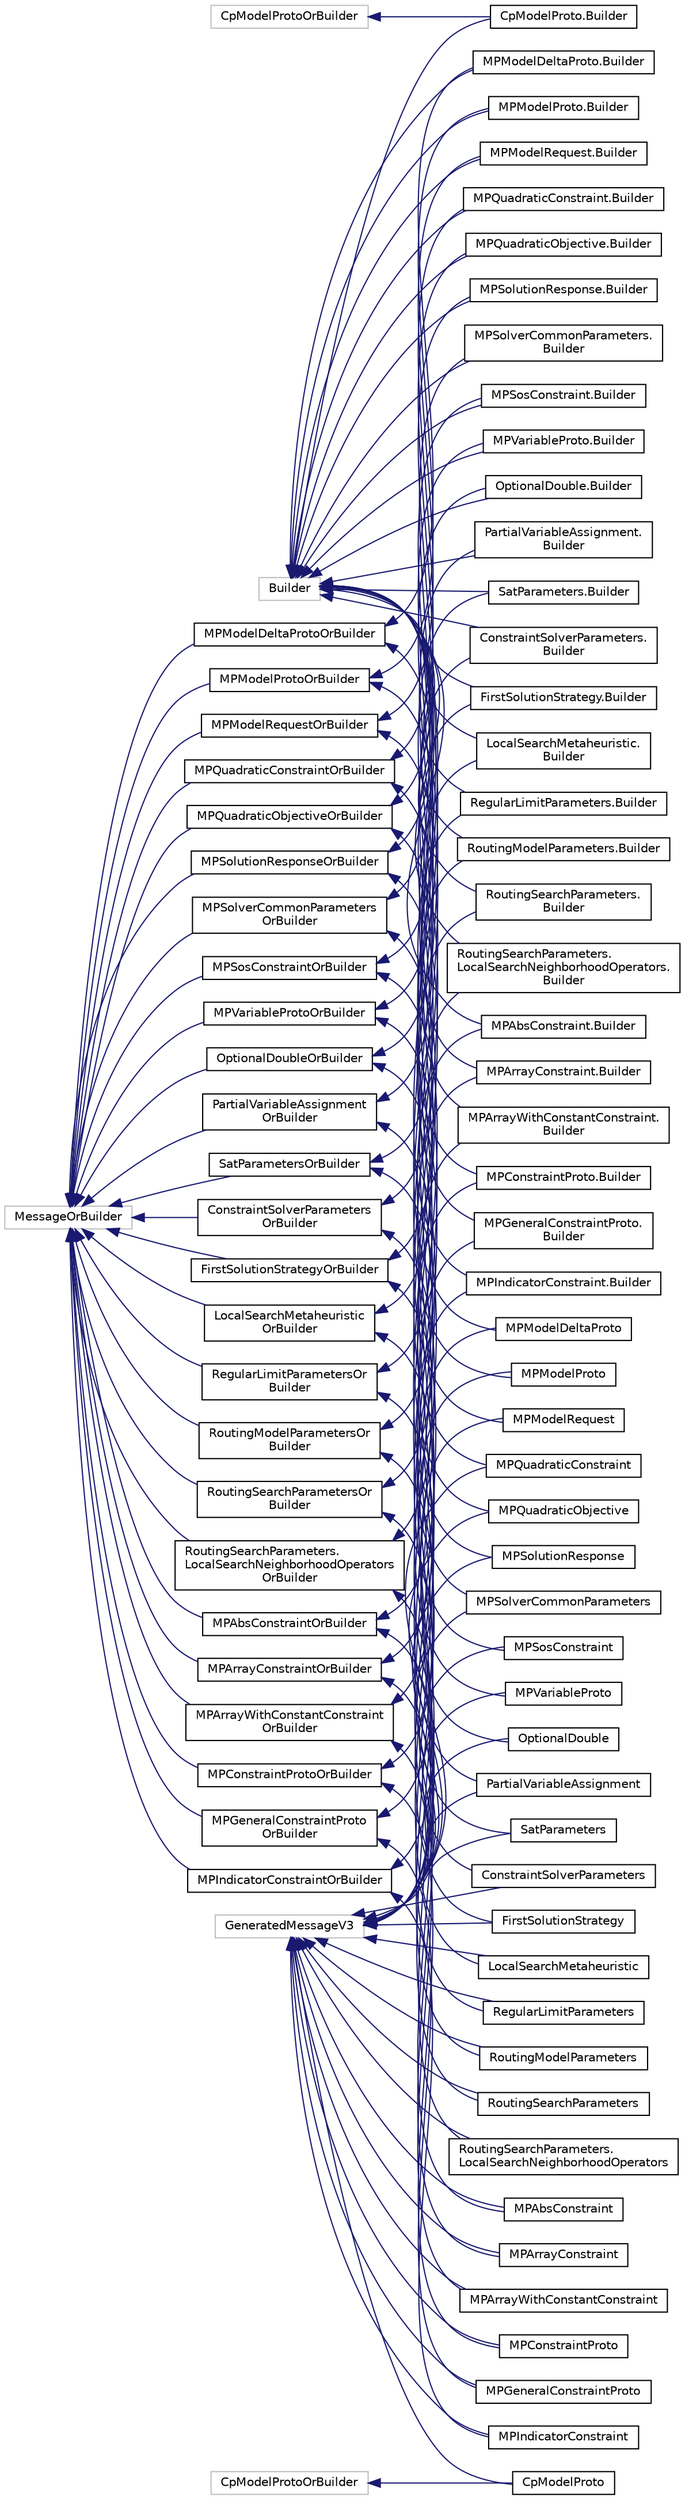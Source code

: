 digraph "Graphical Class Hierarchy"
{
 // LATEX_PDF_SIZE
  edge [fontname="Helvetica",fontsize="10",labelfontname="Helvetica",labelfontsize="10"];
  node [fontname="Helvetica",fontsize="10",shape=record];
  rankdir="LR";
  Node170 [label="Builder",height=0.2,width=0.4,color="grey75", fillcolor="white", style="filled",tooltip=" "];
  Node170 -> Node2 [dir="back",color="midnightblue",fontsize="10",style="solid",fontname="Helvetica"];
  Node2 [label="ConstraintSolverParameters.\lBuilder",height=0.2,width=0.4,color="black", fillcolor="white", style="filled",URL="$classcom_1_1google_1_1ortools_1_1constraintsolver_1_1ConstraintSolverParameters_1_1Builder.html",tooltip=" "];
  Node170 -> Node65 [dir="back",color="midnightblue",fontsize="10",style="solid",fontname="Helvetica"];
  Node65 [label="FirstSolutionStrategy.Builder",height=0.2,width=0.4,color="black", fillcolor="white", style="filled",URL="$classcom_1_1google_1_1ortools_1_1constraintsolver_1_1FirstSolutionStrategy_1_1Builder.html",tooltip=" "];
  Node170 -> Node68 [dir="back",color="midnightblue",fontsize="10",style="solid",fontname="Helvetica"];
  Node68 [label="LocalSearchMetaheuristic.\lBuilder",height=0.2,width=0.4,color="black", fillcolor="white", style="filled",URL="$classcom_1_1google_1_1ortools_1_1constraintsolver_1_1LocalSearchMetaheuristic_1_1Builder.html",tooltip=" "];
  Node170 -> Node71 [dir="back",color="midnightblue",fontsize="10",style="solid",fontname="Helvetica"];
  Node71 [label="RegularLimitParameters.Builder",height=0.2,width=0.4,color="black", fillcolor="white", style="filled",URL="$classcom_1_1google_1_1ortools_1_1constraintsolver_1_1RegularLimitParameters_1_1Builder.html",tooltip=" "];
  Node170 -> Node74 [dir="back",color="midnightblue",fontsize="10",style="solid",fontname="Helvetica"];
  Node74 [label="RoutingModelParameters.Builder",height=0.2,width=0.4,color="black", fillcolor="white", style="filled",URL="$classcom_1_1google_1_1ortools_1_1constraintsolver_1_1RoutingModelParameters_1_1Builder.html",tooltip=" "];
  Node170 -> Node80 [dir="back",color="midnightblue",fontsize="10",style="solid",fontname="Helvetica"];
  Node80 [label="RoutingSearchParameters.\lBuilder",height=0.2,width=0.4,color="black", fillcolor="white", style="filled",URL="$classcom_1_1google_1_1ortools_1_1constraintsolver_1_1RoutingSearchParameters_1_1Builder.html",tooltip=" "];
  Node170 -> Node77 [dir="back",color="midnightblue",fontsize="10",style="solid",fontname="Helvetica"];
  Node77 [label="RoutingSearchParameters.\lLocalSearchNeighborhoodOperators.\lBuilder",height=0.2,width=0.4,color="black", fillcolor="white", style="filled",URL="$classcom_1_1google_1_1ortools_1_1constraintsolver_1_1RoutingSearchParameters_1_1LocalSearchNeighborhoodOperators_1_1Builder.html",tooltip=" "];
  Node170 -> Node83 [dir="back",color="midnightblue",fontsize="10",style="solid",fontname="Helvetica"];
  Node83 [label="MPAbsConstraint.Builder",height=0.2,width=0.4,color="black", fillcolor="white", style="filled",URL="$classcom_1_1google_1_1ortools_1_1linearsolver_1_1MPAbsConstraint_1_1Builder.html",tooltip=" "];
  Node170 -> Node86 [dir="back",color="midnightblue",fontsize="10",style="solid",fontname="Helvetica"];
  Node86 [label="MPArrayConstraint.Builder",height=0.2,width=0.4,color="black", fillcolor="white", style="filled",URL="$classcom_1_1google_1_1ortools_1_1linearsolver_1_1MPArrayConstraint_1_1Builder.html",tooltip=" "];
  Node170 -> Node89 [dir="back",color="midnightblue",fontsize="10",style="solid",fontname="Helvetica"];
  Node89 [label="MPArrayWithConstantConstraint.\lBuilder",height=0.2,width=0.4,color="black", fillcolor="white", style="filled",URL="$classcom_1_1google_1_1ortools_1_1linearsolver_1_1MPArrayWithConstantConstraint_1_1Builder.html",tooltip=" "];
  Node170 -> Node92 [dir="back",color="midnightblue",fontsize="10",style="solid",fontname="Helvetica"];
  Node92 [label="MPConstraintProto.Builder",height=0.2,width=0.4,color="black", fillcolor="white", style="filled",URL="$classcom_1_1google_1_1ortools_1_1linearsolver_1_1MPConstraintProto_1_1Builder.html",tooltip=" "];
  Node170 -> Node95 [dir="back",color="midnightblue",fontsize="10",style="solid",fontname="Helvetica"];
  Node95 [label="MPGeneralConstraintProto.\lBuilder",height=0.2,width=0.4,color="black", fillcolor="white", style="filled",URL="$classcom_1_1google_1_1ortools_1_1linearsolver_1_1MPGeneralConstraintProto_1_1Builder.html",tooltip=" "];
  Node170 -> Node98 [dir="back",color="midnightblue",fontsize="10",style="solid",fontname="Helvetica"];
  Node98 [label="MPIndicatorConstraint.Builder",height=0.2,width=0.4,color="black", fillcolor="white", style="filled",URL="$classcom_1_1google_1_1ortools_1_1linearsolver_1_1MPIndicatorConstraint_1_1Builder.html",tooltip=" "];
  Node170 -> Node101 [dir="back",color="midnightblue",fontsize="10",style="solid",fontname="Helvetica"];
  Node101 [label="MPModelDeltaProto.Builder",height=0.2,width=0.4,color="black", fillcolor="white", style="filled",URL="$classcom_1_1google_1_1ortools_1_1linearsolver_1_1MPModelDeltaProto_1_1Builder.html",tooltip=" "];
  Node170 -> Node104 [dir="back",color="midnightblue",fontsize="10",style="solid",fontname="Helvetica"];
  Node104 [label="MPModelProto.Builder",height=0.2,width=0.4,color="black", fillcolor="white", style="filled",URL="$classcom_1_1google_1_1ortools_1_1linearsolver_1_1MPModelProto_1_1Builder.html",tooltip=" "];
  Node170 -> Node107 [dir="back",color="midnightblue",fontsize="10",style="solid",fontname="Helvetica"];
  Node107 [label="MPModelRequest.Builder",height=0.2,width=0.4,color="black", fillcolor="white", style="filled",URL="$classcom_1_1google_1_1ortools_1_1linearsolver_1_1MPModelRequest_1_1Builder.html",tooltip=" "];
  Node170 -> Node110 [dir="back",color="midnightblue",fontsize="10",style="solid",fontname="Helvetica"];
  Node110 [label="MPQuadraticConstraint.Builder",height=0.2,width=0.4,color="black", fillcolor="white", style="filled",URL="$classcom_1_1google_1_1ortools_1_1linearsolver_1_1MPQuadraticConstraint_1_1Builder.html",tooltip=" "];
  Node170 -> Node113 [dir="back",color="midnightblue",fontsize="10",style="solid",fontname="Helvetica"];
  Node113 [label="MPQuadraticObjective.Builder",height=0.2,width=0.4,color="black", fillcolor="white", style="filled",URL="$classcom_1_1google_1_1ortools_1_1linearsolver_1_1MPQuadraticObjective_1_1Builder.html",tooltip=" "];
  Node170 -> Node116 [dir="back",color="midnightblue",fontsize="10",style="solid",fontname="Helvetica"];
  Node116 [label="MPSolutionResponse.Builder",height=0.2,width=0.4,color="black", fillcolor="white", style="filled",URL="$classcom_1_1google_1_1ortools_1_1linearsolver_1_1MPSolutionResponse_1_1Builder.html",tooltip="Protobuf type."];
  Node170 -> Node119 [dir="back",color="midnightblue",fontsize="10",style="solid",fontname="Helvetica"];
  Node119 [label="MPSolverCommonParameters.\lBuilder",height=0.2,width=0.4,color="black", fillcolor="white", style="filled",URL="$classcom_1_1google_1_1ortools_1_1linearsolver_1_1MPSolverCommonParameters_1_1Builder.html",tooltip=" "];
  Node170 -> Node122 [dir="back",color="midnightblue",fontsize="10",style="solid",fontname="Helvetica"];
  Node122 [label="MPSosConstraint.Builder",height=0.2,width=0.4,color="black", fillcolor="white", style="filled",URL="$classcom_1_1google_1_1ortools_1_1linearsolver_1_1MPSosConstraint_1_1Builder.html",tooltip=" "];
  Node170 -> Node125 [dir="back",color="midnightblue",fontsize="10",style="solid",fontname="Helvetica"];
  Node125 [label="MPVariableProto.Builder",height=0.2,width=0.4,color="black", fillcolor="white", style="filled",URL="$classcom_1_1google_1_1ortools_1_1linearsolver_1_1MPVariableProto_1_1Builder.html",tooltip=" "];
  Node170 -> Node128 [dir="back",color="midnightblue",fontsize="10",style="solid",fontname="Helvetica"];
  Node128 [label="OptionalDouble.Builder",height=0.2,width=0.4,color="black", fillcolor="white", style="filled",URL="$classcom_1_1google_1_1ortools_1_1linearsolver_1_1OptionalDouble_1_1Builder.html",tooltip=" "];
  Node170 -> Node131 [dir="back",color="midnightblue",fontsize="10",style="solid",fontname="Helvetica"];
  Node131 [label="PartialVariableAssignment.\lBuilder",height=0.2,width=0.4,color="black", fillcolor="white", style="filled",URL="$classcom_1_1google_1_1ortools_1_1linearsolver_1_1PartialVariableAssignment_1_1Builder.html",tooltip=" "];
  Node170 -> Node166 [dir="back",color="midnightblue",fontsize="10",style="solid",fontname="Helvetica"];
  Node166 [label="CpModelProto.Builder",height=0.2,width=0.4,color="black", fillcolor="white", style="filled",URL="$classcom_1_1google_1_1ortools_1_1sat_1_1CpModelProto_1_1Builder.html",tooltip=" "];
  Node170 -> Node134 [dir="back",color="midnightblue",fontsize="10",style="solid",fontname="Helvetica"];
  Node134 [label="SatParameters.Builder",height=0.2,width=0.4,color="black", fillcolor="white", style="filled",URL="$classcom_1_1google_1_1ortools_1_1sat_1_1SatParameters_1_1Builder.html",tooltip=" "];
  Node167 [label="CpModelProtoOrBuilder",height=0.2,width=0.4,color="grey75", fillcolor="white", style="filled",tooltip=" "];
  Node167 -> Node157 [dir="back",color="midnightblue",fontsize="10",style="solid",fontname="Helvetica"];
  Node157 [label="CpModelProto",height=0.2,width=0.4,color="black", fillcolor="white", style="filled",URL="$classcom_1_1google_1_1ortools_1_1sat_1_1CpModelProto.html",tooltip=" "];
  Node165 [label="CpModelProtoOrBuilder",height=0.2,width=0.4,color="grey75", fillcolor="white", style="filled",tooltip=" "];
  Node165 -> Node166 [dir="back",color="midnightblue",fontsize="10",style="solid",fontname="Helvetica"];
  Node156 [label="GeneratedMessageV3",height=0.2,width=0.4,color="grey75", fillcolor="white", style="filled",tooltip=" "];
  Node156 -> Node1 [dir="back",color="midnightblue",fontsize="10",style="solid",fontname="Helvetica"];
  Node1 [label="ConstraintSolverParameters",height=0.2,width=0.4,color="black", fillcolor="white", style="filled",URL="$classcom_1_1google_1_1ortools_1_1constraintsolver_1_1ConstraintSolverParameters.html",tooltip=" "];
  Node156 -> Node64 [dir="back",color="midnightblue",fontsize="10",style="solid",fontname="Helvetica"];
  Node64 [label="FirstSolutionStrategy",height=0.2,width=0.4,color="black", fillcolor="white", style="filled",URL="$classcom_1_1google_1_1ortools_1_1constraintsolver_1_1FirstSolutionStrategy.html",tooltip=" "];
  Node156 -> Node67 [dir="back",color="midnightblue",fontsize="10",style="solid",fontname="Helvetica"];
  Node67 [label="LocalSearchMetaheuristic",height=0.2,width=0.4,color="black", fillcolor="white", style="filled",URL="$classcom_1_1google_1_1ortools_1_1constraintsolver_1_1LocalSearchMetaheuristic.html",tooltip=" "];
  Node156 -> Node70 [dir="back",color="midnightblue",fontsize="10",style="solid",fontname="Helvetica"];
  Node70 [label="RegularLimitParameters",height=0.2,width=0.4,color="black", fillcolor="white", style="filled",URL="$classcom_1_1google_1_1ortools_1_1constraintsolver_1_1RegularLimitParameters.html",tooltip=" "];
  Node156 -> Node73 [dir="back",color="midnightblue",fontsize="10",style="solid",fontname="Helvetica"];
  Node73 [label="RoutingModelParameters",height=0.2,width=0.4,color="black", fillcolor="white", style="filled",URL="$classcom_1_1google_1_1ortools_1_1constraintsolver_1_1RoutingModelParameters.html",tooltip=" "];
  Node156 -> Node79 [dir="back",color="midnightblue",fontsize="10",style="solid",fontname="Helvetica"];
  Node79 [label="RoutingSearchParameters",height=0.2,width=0.4,color="black", fillcolor="white", style="filled",URL="$classcom_1_1google_1_1ortools_1_1constraintsolver_1_1RoutingSearchParameters.html",tooltip=" "];
  Node156 -> Node76 [dir="back",color="midnightblue",fontsize="10",style="solid",fontname="Helvetica"];
  Node76 [label="RoutingSearchParameters.\lLocalSearchNeighborhoodOperators",height=0.2,width=0.4,color="black", fillcolor="white", style="filled",URL="$classcom_1_1google_1_1ortools_1_1constraintsolver_1_1RoutingSearchParameters_1_1LocalSearchNeighborhoodOperators.html",tooltip=" "];
  Node156 -> Node82 [dir="back",color="midnightblue",fontsize="10",style="solid",fontname="Helvetica"];
  Node82 [label="MPAbsConstraint",height=0.2,width=0.4,color="black", fillcolor="white", style="filled",URL="$classcom_1_1google_1_1ortools_1_1linearsolver_1_1MPAbsConstraint.html",tooltip=" "];
  Node156 -> Node85 [dir="back",color="midnightblue",fontsize="10",style="solid",fontname="Helvetica"];
  Node85 [label="MPArrayConstraint",height=0.2,width=0.4,color="black", fillcolor="white", style="filled",URL="$classcom_1_1google_1_1ortools_1_1linearsolver_1_1MPArrayConstraint.html",tooltip=" "];
  Node156 -> Node88 [dir="back",color="midnightblue",fontsize="10",style="solid",fontname="Helvetica"];
  Node88 [label="MPArrayWithConstantConstraint",height=0.2,width=0.4,color="black", fillcolor="white", style="filled",URL="$classcom_1_1google_1_1ortools_1_1linearsolver_1_1MPArrayWithConstantConstraint.html",tooltip=" "];
  Node156 -> Node91 [dir="back",color="midnightblue",fontsize="10",style="solid",fontname="Helvetica"];
  Node91 [label="MPConstraintProto",height=0.2,width=0.4,color="black", fillcolor="white", style="filled",URL="$classcom_1_1google_1_1ortools_1_1linearsolver_1_1MPConstraintProto.html",tooltip=" "];
  Node156 -> Node94 [dir="back",color="midnightblue",fontsize="10",style="solid",fontname="Helvetica"];
  Node94 [label="MPGeneralConstraintProto",height=0.2,width=0.4,color="black", fillcolor="white", style="filled",URL="$classcom_1_1google_1_1ortools_1_1linearsolver_1_1MPGeneralConstraintProto.html",tooltip=" "];
  Node156 -> Node97 [dir="back",color="midnightblue",fontsize="10",style="solid",fontname="Helvetica"];
  Node97 [label="MPIndicatorConstraint",height=0.2,width=0.4,color="black", fillcolor="white", style="filled",URL="$classcom_1_1google_1_1ortools_1_1linearsolver_1_1MPIndicatorConstraint.html",tooltip=" "];
  Node156 -> Node100 [dir="back",color="midnightblue",fontsize="10",style="solid",fontname="Helvetica"];
  Node100 [label="MPModelDeltaProto",height=0.2,width=0.4,color="black", fillcolor="white", style="filled",URL="$classcom_1_1google_1_1ortools_1_1linearsolver_1_1MPModelDeltaProto.html",tooltip=" "];
  Node156 -> Node103 [dir="back",color="midnightblue",fontsize="10",style="solid",fontname="Helvetica"];
  Node103 [label="MPModelProto",height=0.2,width=0.4,color="black", fillcolor="white", style="filled",URL="$classcom_1_1google_1_1ortools_1_1linearsolver_1_1MPModelProto.html",tooltip=" "];
  Node156 -> Node106 [dir="back",color="midnightblue",fontsize="10",style="solid",fontname="Helvetica"];
  Node106 [label="MPModelRequest",height=0.2,width=0.4,color="black", fillcolor="white", style="filled",URL="$classcom_1_1google_1_1ortools_1_1linearsolver_1_1MPModelRequest.html",tooltip=" "];
  Node156 -> Node109 [dir="back",color="midnightblue",fontsize="10",style="solid",fontname="Helvetica"];
  Node109 [label="MPQuadraticConstraint",height=0.2,width=0.4,color="black", fillcolor="white", style="filled",URL="$classcom_1_1google_1_1ortools_1_1linearsolver_1_1MPQuadraticConstraint.html",tooltip=" "];
  Node156 -> Node112 [dir="back",color="midnightblue",fontsize="10",style="solid",fontname="Helvetica"];
  Node112 [label="MPQuadraticObjective",height=0.2,width=0.4,color="black", fillcolor="white", style="filled",URL="$classcom_1_1google_1_1ortools_1_1linearsolver_1_1MPQuadraticObjective.html",tooltip=" "];
  Node156 -> Node115 [dir="back",color="midnightblue",fontsize="10",style="solid",fontname="Helvetica"];
  Node115 [label="MPSolutionResponse",height=0.2,width=0.4,color="black", fillcolor="white", style="filled",URL="$classcom_1_1google_1_1ortools_1_1linearsolver_1_1MPSolutionResponse.html",tooltip="Protobuf type."];
  Node156 -> Node118 [dir="back",color="midnightblue",fontsize="10",style="solid",fontname="Helvetica"];
  Node118 [label="MPSolverCommonParameters",height=0.2,width=0.4,color="black", fillcolor="white", style="filled",URL="$classcom_1_1google_1_1ortools_1_1linearsolver_1_1MPSolverCommonParameters.html",tooltip=" "];
  Node156 -> Node121 [dir="back",color="midnightblue",fontsize="10",style="solid",fontname="Helvetica"];
  Node121 [label="MPSosConstraint",height=0.2,width=0.4,color="black", fillcolor="white", style="filled",URL="$classcom_1_1google_1_1ortools_1_1linearsolver_1_1MPSosConstraint.html",tooltip=" "];
  Node156 -> Node124 [dir="back",color="midnightblue",fontsize="10",style="solid",fontname="Helvetica"];
  Node124 [label="MPVariableProto",height=0.2,width=0.4,color="black", fillcolor="white", style="filled",URL="$classcom_1_1google_1_1ortools_1_1linearsolver_1_1MPVariableProto.html",tooltip=" "];
  Node156 -> Node127 [dir="back",color="midnightblue",fontsize="10",style="solid",fontname="Helvetica"];
  Node127 [label="OptionalDouble",height=0.2,width=0.4,color="black", fillcolor="white", style="filled",URL="$classcom_1_1google_1_1ortools_1_1linearsolver_1_1OptionalDouble.html",tooltip=" "];
  Node156 -> Node130 [dir="back",color="midnightblue",fontsize="10",style="solid",fontname="Helvetica"];
  Node130 [label="PartialVariableAssignment",height=0.2,width=0.4,color="black", fillcolor="white", style="filled",URL="$classcom_1_1google_1_1ortools_1_1linearsolver_1_1PartialVariableAssignment.html",tooltip=" "];
  Node156 -> Node157 [dir="back",color="midnightblue",fontsize="10",style="solid",fontname="Helvetica"];
  Node156 -> Node133 [dir="back",color="midnightblue",fontsize="10",style="solid",fontname="Helvetica"];
  Node133 [label="SatParameters",height=0.2,width=0.4,color="black", fillcolor="white", style="filled",URL="$classcom_1_1google_1_1ortools_1_1sat_1_1SatParameters.html",tooltip=" "];
  Node59 [label="MessageOrBuilder",height=0.2,width=0.4,color="grey75", fillcolor="white", style="filled",tooltip=" "];
  Node59 -> Node0 [dir="back",color="midnightblue",fontsize="10",style="solid",fontname="Helvetica"];
  Node0 [label="ConstraintSolverParameters\lOrBuilder",height=0.2,width=0.4,color="black", fillcolor="white", style="filled",URL="$interfacecom_1_1google_1_1ortools_1_1constraintsolver_1_1ConstraintSolverParametersOrBuilder.html",tooltip=" "];
  Node0 -> Node1 [dir="back",color="midnightblue",fontsize="10",style="solid",fontname="Helvetica"];
  Node0 -> Node2 [dir="back",color="midnightblue",fontsize="10",style="solid",fontname="Helvetica"];
  Node59 -> Node63 [dir="back",color="midnightblue",fontsize="10",style="solid",fontname="Helvetica"];
  Node63 [label="FirstSolutionStrategyOrBuilder",height=0.2,width=0.4,color="black", fillcolor="white", style="filled",URL="$interfacecom_1_1google_1_1ortools_1_1constraintsolver_1_1FirstSolutionStrategyOrBuilder.html",tooltip=" "];
  Node63 -> Node64 [dir="back",color="midnightblue",fontsize="10",style="solid",fontname="Helvetica"];
  Node63 -> Node65 [dir="back",color="midnightblue",fontsize="10",style="solid",fontname="Helvetica"];
  Node59 -> Node66 [dir="back",color="midnightblue",fontsize="10",style="solid",fontname="Helvetica"];
  Node66 [label="LocalSearchMetaheuristic\lOrBuilder",height=0.2,width=0.4,color="black", fillcolor="white", style="filled",URL="$interfacecom_1_1google_1_1ortools_1_1constraintsolver_1_1LocalSearchMetaheuristicOrBuilder.html",tooltip=" "];
  Node66 -> Node67 [dir="back",color="midnightblue",fontsize="10",style="solid",fontname="Helvetica"];
  Node66 -> Node68 [dir="back",color="midnightblue",fontsize="10",style="solid",fontname="Helvetica"];
  Node59 -> Node69 [dir="back",color="midnightblue",fontsize="10",style="solid",fontname="Helvetica"];
  Node69 [label="RegularLimitParametersOr\lBuilder",height=0.2,width=0.4,color="black", fillcolor="white", style="filled",URL="$interfacecom_1_1google_1_1ortools_1_1constraintsolver_1_1RegularLimitParametersOrBuilder.html",tooltip=" "];
  Node69 -> Node70 [dir="back",color="midnightblue",fontsize="10",style="solid",fontname="Helvetica"];
  Node69 -> Node71 [dir="back",color="midnightblue",fontsize="10",style="solid",fontname="Helvetica"];
  Node59 -> Node72 [dir="back",color="midnightblue",fontsize="10",style="solid",fontname="Helvetica"];
  Node72 [label="RoutingModelParametersOr\lBuilder",height=0.2,width=0.4,color="black", fillcolor="white", style="filled",URL="$interfacecom_1_1google_1_1ortools_1_1constraintsolver_1_1RoutingModelParametersOrBuilder.html",tooltip=" "];
  Node72 -> Node73 [dir="back",color="midnightblue",fontsize="10",style="solid",fontname="Helvetica"];
  Node72 -> Node74 [dir="back",color="midnightblue",fontsize="10",style="solid",fontname="Helvetica"];
  Node59 -> Node75 [dir="back",color="midnightblue",fontsize="10",style="solid",fontname="Helvetica"];
  Node75 [label="RoutingSearchParameters.\lLocalSearchNeighborhoodOperators\lOrBuilder",height=0.2,width=0.4,color="black", fillcolor="white", style="filled",URL="$interfacecom_1_1google_1_1ortools_1_1constraintsolver_1_1RoutingSearchParameters_1_1LocalSearchNeighborhoodOperatorsOrBuilder.html",tooltip=" "];
  Node75 -> Node76 [dir="back",color="midnightblue",fontsize="10",style="solid",fontname="Helvetica"];
  Node75 -> Node77 [dir="back",color="midnightblue",fontsize="10",style="solid",fontname="Helvetica"];
  Node59 -> Node78 [dir="back",color="midnightblue",fontsize="10",style="solid",fontname="Helvetica"];
  Node78 [label="RoutingSearchParametersOr\lBuilder",height=0.2,width=0.4,color="black", fillcolor="white", style="filled",URL="$interfacecom_1_1google_1_1ortools_1_1constraintsolver_1_1RoutingSearchParametersOrBuilder.html",tooltip=" "];
  Node78 -> Node79 [dir="back",color="midnightblue",fontsize="10",style="solid",fontname="Helvetica"];
  Node78 -> Node80 [dir="back",color="midnightblue",fontsize="10",style="solid",fontname="Helvetica"];
  Node59 -> Node81 [dir="back",color="midnightblue",fontsize="10",style="solid",fontname="Helvetica"];
  Node81 [label="MPAbsConstraintOrBuilder",height=0.2,width=0.4,color="black", fillcolor="white", style="filled",URL="$interfacecom_1_1google_1_1ortools_1_1linearsolver_1_1MPAbsConstraintOrBuilder.html",tooltip=" "];
  Node81 -> Node82 [dir="back",color="midnightblue",fontsize="10",style="solid",fontname="Helvetica"];
  Node81 -> Node83 [dir="back",color="midnightblue",fontsize="10",style="solid",fontname="Helvetica"];
  Node59 -> Node84 [dir="back",color="midnightblue",fontsize="10",style="solid",fontname="Helvetica"];
  Node84 [label="MPArrayConstraintOrBuilder",height=0.2,width=0.4,color="black", fillcolor="white", style="filled",URL="$interfacecom_1_1google_1_1ortools_1_1linearsolver_1_1MPArrayConstraintOrBuilder.html",tooltip=" "];
  Node84 -> Node85 [dir="back",color="midnightblue",fontsize="10",style="solid",fontname="Helvetica"];
  Node84 -> Node86 [dir="back",color="midnightblue",fontsize="10",style="solid",fontname="Helvetica"];
  Node59 -> Node87 [dir="back",color="midnightblue",fontsize="10",style="solid",fontname="Helvetica"];
  Node87 [label="MPArrayWithConstantConstraint\lOrBuilder",height=0.2,width=0.4,color="black", fillcolor="white", style="filled",URL="$interfacecom_1_1google_1_1ortools_1_1linearsolver_1_1MPArrayWithConstantConstraintOrBuilder.html",tooltip=" "];
  Node87 -> Node88 [dir="back",color="midnightblue",fontsize="10",style="solid",fontname="Helvetica"];
  Node87 -> Node89 [dir="back",color="midnightblue",fontsize="10",style="solid",fontname="Helvetica"];
  Node59 -> Node90 [dir="back",color="midnightblue",fontsize="10",style="solid",fontname="Helvetica"];
  Node90 [label="MPConstraintProtoOrBuilder",height=0.2,width=0.4,color="black", fillcolor="white", style="filled",URL="$interfacecom_1_1google_1_1ortools_1_1linearsolver_1_1MPConstraintProtoOrBuilder.html",tooltip=" "];
  Node90 -> Node91 [dir="back",color="midnightblue",fontsize="10",style="solid",fontname="Helvetica"];
  Node90 -> Node92 [dir="back",color="midnightblue",fontsize="10",style="solid",fontname="Helvetica"];
  Node59 -> Node93 [dir="back",color="midnightblue",fontsize="10",style="solid",fontname="Helvetica"];
  Node93 [label="MPGeneralConstraintProto\lOrBuilder",height=0.2,width=0.4,color="black", fillcolor="white", style="filled",URL="$interfacecom_1_1google_1_1ortools_1_1linearsolver_1_1MPGeneralConstraintProtoOrBuilder.html",tooltip=" "];
  Node93 -> Node94 [dir="back",color="midnightblue",fontsize="10",style="solid",fontname="Helvetica"];
  Node93 -> Node95 [dir="back",color="midnightblue",fontsize="10",style="solid",fontname="Helvetica"];
  Node59 -> Node96 [dir="back",color="midnightblue",fontsize="10",style="solid",fontname="Helvetica"];
  Node96 [label="MPIndicatorConstraintOrBuilder",height=0.2,width=0.4,color="black", fillcolor="white", style="filled",URL="$interfacecom_1_1google_1_1ortools_1_1linearsolver_1_1MPIndicatorConstraintOrBuilder.html",tooltip=" "];
  Node96 -> Node97 [dir="back",color="midnightblue",fontsize="10",style="solid",fontname="Helvetica"];
  Node96 -> Node98 [dir="back",color="midnightblue",fontsize="10",style="solid",fontname="Helvetica"];
  Node59 -> Node99 [dir="back",color="midnightblue",fontsize="10",style="solid",fontname="Helvetica"];
  Node99 [label="MPModelDeltaProtoOrBuilder",height=0.2,width=0.4,color="black", fillcolor="white", style="filled",URL="$interfacecom_1_1google_1_1ortools_1_1linearsolver_1_1MPModelDeltaProtoOrBuilder.html",tooltip=" "];
  Node99 -> Node100 [dir="back",color="midnightblue",fontsize="10",style="solid",fontname="Helvetica"];
  Node99 -> Node101 [dir="back",color="midnightblue",fontsize="10",style="solid",fontname="Helvetica"];
  Node59 -> Node102 [dir="back",color="midnightblue",fontsize="10",style="solid",fontname="Helvetica"];
  Node102 [label="MPModelProtoOrBuilder",height=0.2,width=0.4,color="black", fillcolor="white", style="filled",URL="$interfacecom_1_1google_1_1ortools_1_1linearsolver_1_1MPModelProtoOrBuilder.html",tooltip=" "];
  Node102 -> Node103 [dir="back",color="midnightblue",fontsize="10",style="solid",fontname="Helvetica"];
  Node102 -> Node104 [dir="back",color="midnightblue",fontsize="10",style="solid",fontname="Helvetica"];
  Node59 -> Node105 [dir="back",color="midnightblue",fontsize="10",style="solid",fontname="Helvetica"];
  Node105 [label="MPModelRequestOrBuilder",height=0.2,width=0.4,color="black", fillcolor="white", style="filled",URL="$interfacecom_1_1google_1_1ortools_1_1linearsolver_1_1MPModelRequestOrBuilder.html",tooltip=" "];
  Node105 -> Node106 [dir="back",color="midnightblue",fontsize="10",style="solid",fontname="Helvetica"];
  Node105 -> Node107 [dir="back",color="midnightblue",fontsize="10",style="solid",fontname="Helvetica"];
  Node59 -> Node108 [dir="back",color="midnightblue",fontsize="10",style="solid",fontname="Helvetica"];
  Node108 [label="MPQuadraticConstraintOrBuilder",height=0.2,width=0.4,color="black", fillcolor="white", style="filled",URL="$interfacecom_1_1google_1_1ortools_1_1linearsolver_1_1MPQuadraticConstraintOrBuilder.html",tooltip=" "];
  Node108 -> Node109 [dir="back",color="midnightblue",fontsize="10",style="solid",fontname="Helvetica"];
  Node108 -> Node110 [dir="back",color="midnightblue",fontsize="10",style="solid",fontname="Helvetica"];
  Node59 -> Node111 [dir="back",color="midnightblue",fontsize="10",style="solid",fontname="Helvetica"];
  Node111 [label="MPQuadraticObjectiveOrBuilder",height=0.2,width=0.4,color="black", fillcolor="white", style="filled",URL="$interfacecom_1_1google_1_1ortools_1_1linearsolver_1_1MPQuadraticObjectiveOrBuilder.html",tooltip=" "];
  Node111 -> Node112 [dir="back",color="midnightblue",fontsize="10",style="solid",fontname="Helvetica"];
  Node111 -> Node113 [dir="back",color="midnightblue",fontsize="10",style="solid",fontname="Helvetica"];
  Node59 -> Node114 [dir="back",color="midnightblue",fontsize="10",style="solid",fontname="Helvetica"];
  Node114 [label="MPSolutionResponseOrBuilder",height=0.2,width=0.4,color="black", fillcolor="white", style="filled",URL="$interfacecom_1_1google_1_1ortools_1_1linearsolver_1_1MPSolutionResponseOrBuilder.html",tooltip=" "];
  Node114 -> Node115 [dir="back",color="midnightblue",fontsize="10",style="solid",fontname="Helvetica"];
  Node114 -> Node116 [dir="back",color="midnightblue",fontsize="10",style="solid",fontname="Helvetica"];
  Node59 -> Node117 [dir="back",color="midnightblue",fontsize="10",style="solid",fontname="Helvetica"];
  Node117 [label="MPSolverCommonParameters\lOrBuilder",height=0.2,width=0.4,color="black", fillcolor="white", style="filled",URL="$interfacecom_1_1google_1_1ortools_1_1linearsolver_1_1MPSolverCommonParametersOrBuilder.html",tooltip=" "];
  Node117 -> Node118 [dir="back",color="midnightblue",fontsize="10",style="solid",fontname="Helvetica"];
  Node117 -> Node119 [dir="back",color="midnightblue",fontsize="10",style="solid",fontname="Helvetica"];
  Node59 -> Node120 [dir="back",color="midnightblue",fontsize="10",style="solid",fontname="Helvetica"];
  Node120 [label="MPSosConstraintOrBuilder",height=0.2,width=0.4,color="black", fillcolor="white", style="filled",URL="$interfacecom_1_1google_1_1ortools_1_1linearsolver_1_1MPSosConstraintOrBuilder.html",tooltip=" "];
  Node120 -> Node121 [dir="back",color="midnightblue",fontsize="10",style="solid",fontname="Helvetica"];
  Node120 -> Node122 [dir="back",color="midnightblue",fontsize="10",style="solid",fontname="Helvetica"];
  Node59 -> Node123 [dir="back",color="midnightblue",fontsize="10",style="solid",fontname="Helvetica"];
  Node123 [label="MPVariableProtoOrBuilder",height=0.2,width=0.4,color="black", fillcolor="white", style="filled",URL="$interfacecom_1_1google_1_1ortools_1_1linearsolver_1_1MPVariableProtoOrBuilder.html",tooltip=" "];
  Node123 -> Node124 [dir="back",color="midnightblue",fontsize="10",style="solid",fontname="Helvetica"];
  Node123 -> Node125 [dir="back",color="midnightblue",fontsize="10",style="solid",fontname="Helvetica"];
  Node59 -> Node126 [dir="back",color="midnightblue",fontsize="10",style="solid",fontname="Helvetica"];
  Node126 [label="OptionalDoubleOrBuilder",height=0.2,width=0.4,color="black", fillcolor="white", style="filled",URL="$interfacecom_1_1google_1_1ortools_1_1linearsolver_1_1OptionalDoubleOrBuilder.html",tooltip=" "];
  Node126 -> Node127 [dir="back",color="midnightblue",fontsize="10",style="solid",fontname="Helvetica"];
  Node126 -> Node128 [dir="back",color="midnightblue",fontsize="10",style="solid",fontname="Helvetica"];
  Node59 -> Node129 [dir="back",color="midnightblue",fontsize="10",style="solid",fontname="Helvetica"];
  Node129 [label="PartialVariableAssignment\lOrBuilder",height=0.2,width=0.4,color="black", fillcolor="white", style="filled",URL="$interfacecom_1_1google_1_1ortools_1_1linearsolver_1_1PartialVariableAssignmentOrBuilder.html",tooltip=" "];
  Node129 -> Node130 [dir="back",color="midnightblue",fontsize="10",style="solid",fontname="Helvetica"];
  Node129 -> Node131 [dir="back",color="midnightblue",fontsize="10",style="solid",fontname="Helvetica"];
  Node59 -> Node132 [dir="back",color="midnightblue",fontsize="10",style="solid",fontname="Helvetica"];
  Node132 [label="SatParametersOrBuilder",height=0.2,width=0.4,color="black", fillcolor="white", style="filled",URL="$interfacecom_1_1google_1_1ortools_1_1sat_1_1SatParametersOrBuilder.html",tooltip=" "];
  Node132 -> Node133 [dir="back",color="midnightblue",fontsize="10",style="solid",fontname="Helvetica"];
  Node132 -> Node134 [dir="back",color="midnightblue",fontsize="10",style="solid",fontname="Helvetica"];
}
